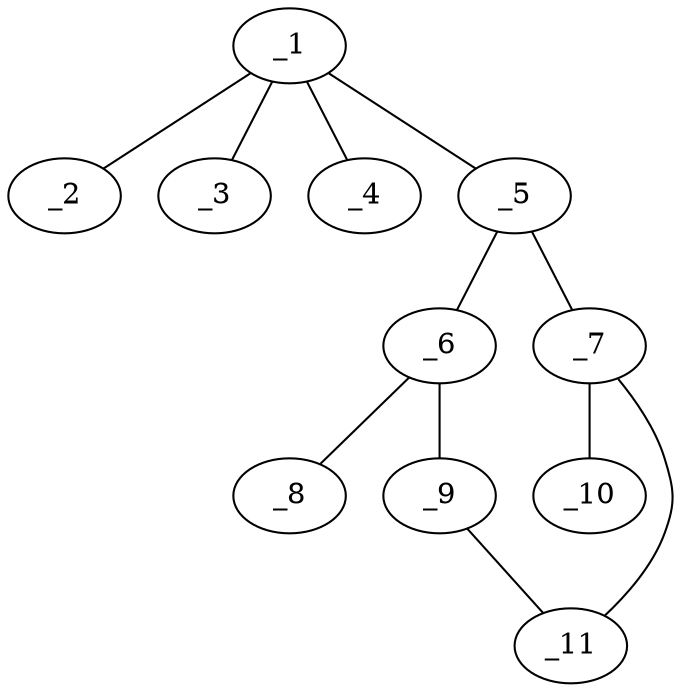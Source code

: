 graph molid130085 {
	_1	 [charge=0,
		chem=5,
		symbol="S  ",
		x="3.7601",
		y="0.7694"];
	_2	 [charge=0,
		chem=4,
		symbol="N  ",
		x="3.7601",
		y="1.7694"];
	_1 -- _2	 [valence=1];
	_3	 [charge=0,
		chem=2,
		symbol="O  ",
		x="2.7601",
		y="0.7694"];
	_1 -- _3	 [valence=2];
	_4	 [charge=0,
		chem=2,
		symbol="O  ",
		x="4.7601",
		y="0.7694"];
	_1 -- _4	 [valence=2];
	_5	 [charge=0,
		chem=1,
		symbol="C  ",
		x="3.7601",
		y="-0.2306"];
	_1 -- _5	 [valence=1];
	_6	 [charge=0,
		chem=1,
		symbol="C  ",
		x="2.9511",
		y="-0.8184"];
	_5 -- _6	 [valence=2];
	_7	 [charge=0,
		chem=4,
		symbol="N  ",
		x="4.5691",
		y="-0.8184"];
	_5 -- _7	 [valence=1];
	_8	 [charge=0,
		chem=4,
		symbol="N  ",
		x=2,
		y="-0.5093"];
	_6 -- _8	 [valence=1];
	_9	 [charge=0,
		chem=4,
		symbol="N  ",
		x="3.2601",
		y="-1.7694"];
	_6 -- _9	 [valence=1];
	_10	 [charge=0,
		chem=1,
		symbol="C  ",
		x="5.5201",
		y="-0.5094"];
	_7 -- _10	 [valence=1];
	_11	 [charge=0,
		chem=1,
		symbol="C  ",
		x="4.2601",
		y="-1.7694"];
	_7 -- _11	 [valence=1];
	_9 -- _11	 [valence=2];
}

